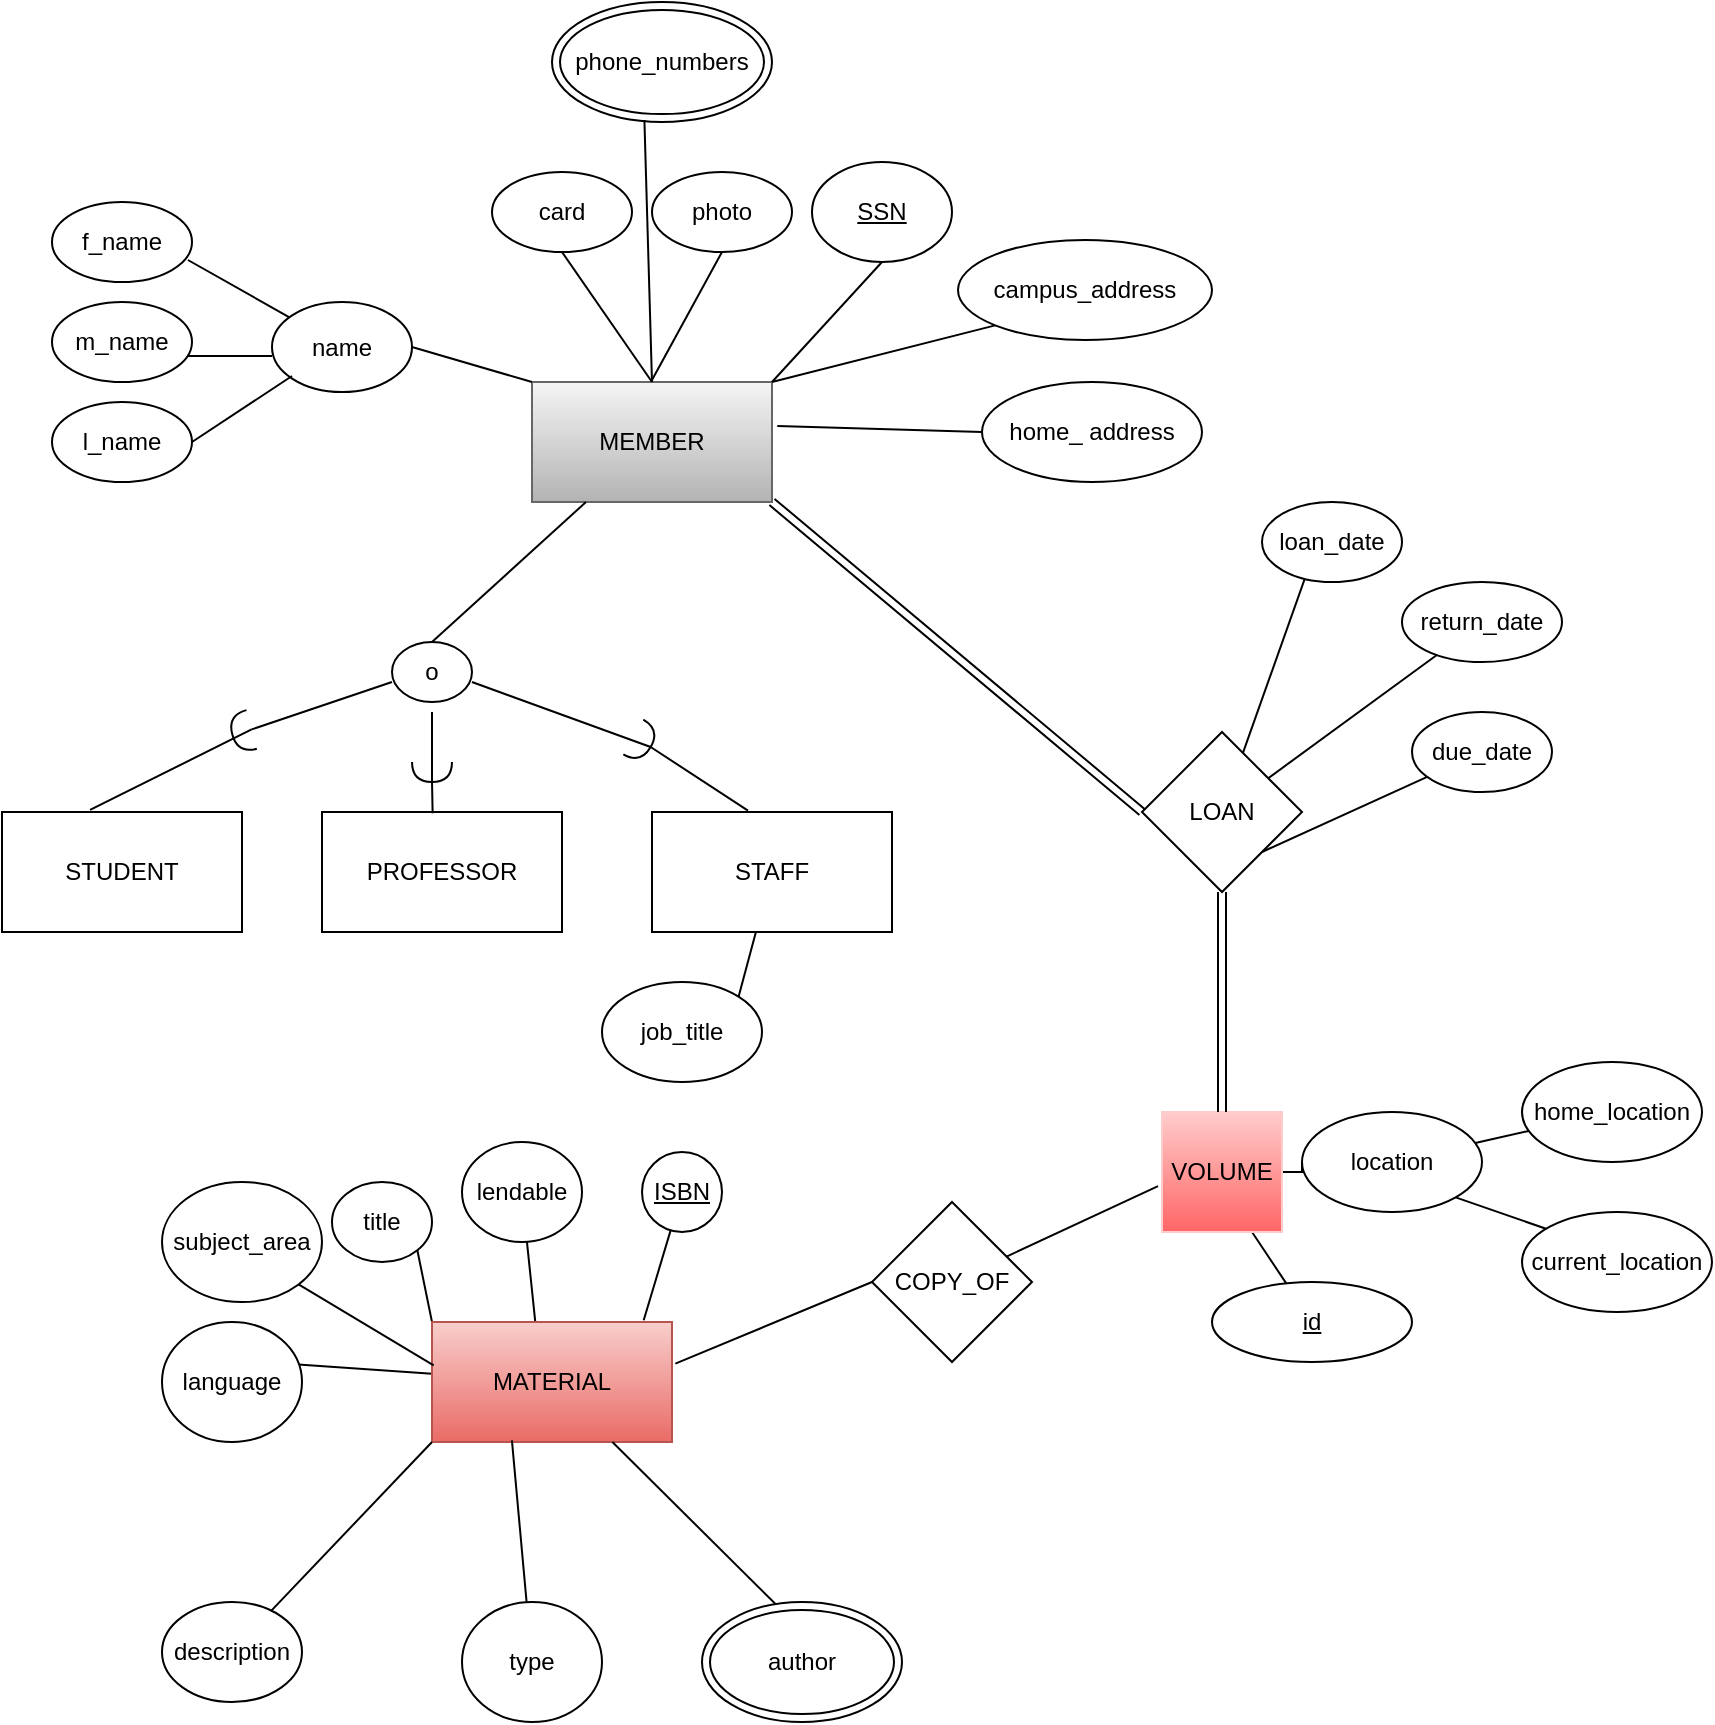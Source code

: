 <mxfile version="12.8.5" type="device"><diagram id="5pW0TgrFr7abdG8exr_a" name="Page-1"><mxGraphModel dx="2062" dy="1144" grid="1" gridSize="10" guides="1" tooltips="1" connect="1" arrows="1" fold="1" page="1" pageScale="1" pageWidth="850" pageHeight="1100" math="0" shadow="0"><root><mxCell id="0"/><mxCell id="1" parent="0"/><mxCell id="tGhY_YgKbQJUBF-MHyNE-1" value="MEMBER" style="rounded=0;whiteSpace=wrap;html=1;fillColor=#f5f5f5;strokeColor=#666666;gradientColor=#b3b3b3;" parent="1" vertex="1"><mxGeometry x="345" y="200" width="120" height="60" as="geometry"/></mxCell><mxCell id="tGhY_YgKbQJUBF-MHyNE-25" value="PROFESSOR" style="rounded=0;whiteSpace=wrap;html=1;" parent="1" vertex="1"><mxGeometry x="240" y="415" width="120" height="60" as="geometry"/></mxCell><mxCell id="tGhY_YgKbQJUBF-MHyNE-97" style="edgeStyle=none;rounded=0;orthogonalLoop=1;jettySize=auto;html=1;entryX=1;entryY=0;entryDx=0;entryDy=0;startArrow=none;startFill=0;endArrow=none;endFill=0;" parent="1" source="tGhY_YgKbQJUBF-MHyNE-34" target="tGhY_YgKbQJUBF-MHyNE-40" edge="1"><mxGeometry relative="1" as="geometry"/></mxCell><mxCell id="tGhY_YgKbQJUBF-MHyNE-34" value="STAFF" style="rounded=0;whiteSpace=wrap;html=1;" parent="1" vertex="1"><mxGeometry x="405" y="415" width="120" height="60" as="geometry"/></mxCell><mxCell id="tGhY_YgKbQJUBF-MHyNE-2" value="" style="endArrow=none;html=1;entryX=0.5;entryY=1;entryDx=0;entryDy=0;" parent="1" target="tGhY_YgKbQJUBF-MHyNE-3" edge="1"><mxGeometry width="50" height="50" relative="1" as="geometry"><mxPoint x="465" y="200" as="sourcePoint"/><mxPoint x="515" y="150" as="targetPoint"/></mxGeometry></mxCell><mxCell id="tGhY_YgKbQJUBF-MHyNE-3" value="&lt;u&gt;SSN&lt;/u&gt;" style="ellipse;whiteSpace=wrap;html=1;" parent="1" vertex="1"><mxGeometry x="485" y="90" width="70" height="50" as="geometry"/></mxCell><mxCell id="tGhY_YgKbQJUBF-MHyNE-4" value="campus_address" style="ellipse;whiteSpace=wrap;html=1;" parent="1" vertex="1"><mxGeometry x="558" y="129" width="127" height="50" as="geometry"/></mxCell><mxCell id="tGhY_YgKbQJUBF-MHyNE-41" value="home_ address" style="ellipse;whiteSpace=wrap;html=1;" parent="1" vertex="1"><mxGeometry x="570" y="200" width="110" height="50" as="geometry"/></mxCell><mxCell id="tGhY_YgKbQJUBF-MHyNE-6" value="photo" style="ellipse;whiteSpace=wrap;html=1;" parent="1" vertex="1"><mxGeometry x="405" y="95" width="70" height="40" as="geometry"/></mxCell><mxCell id="tGhY_YgKbQJUBF-MHyNE-7" value="card" style="ellipse;whiteSpace=wrap;html=1;" parent="1" vertex="1"><mxGeometry x="325" y="95" width="70" height="40" as="geometry"/></mxCell><mxCell id="tGhY_YgKbQJUBF-MHyNE-8" value="name" style="ellipse;whiteSpace=wrap;html=1;strokeColor=#000000;direction=west;" parent="1" vertex="1"><mxGeometry x="215" y="160" width="70" height="45" as="geometry"/></mxCell><mxCell id="tGhY_YgKbQJUBF-MHyNE-9" value="phone_numbers" style="ellipse;shape=doubleEllipse;whiteSpace=wrap;html=1;" parent="1" vertex="1"><mxGeometry x="355" y="10" width="110" height="60" as="geometry"/></mxCell><mxCell id="tGhY_YgKbQJUBF-MHyNE-10" value="f_name" style="ellipse;whiteSpace=wrap;html=1;strokeColor=#000000;" parent="1" vertex="1"><mxGeometry x="105" y="110" width="70" height="40" as="geometry"/></mxCell><mxCell id="tGhY_YgKbQJUBF-MHyNE-11" value="m_name" style="ellipse;whiteSpace=wrap;html=1;" parent="1" vertex="1"><mxGeometry x="105" y="160" width="70" height="40" as="geometry"/></mxCell><mxCell id="tGhY_YgKbQJUBF-MHyNE-12" value="l_name" style="ellipse;whiteSpace=wrap;html=1;" parent="1" vertex="1"><mxGeometry x="105" y="210" width="70" height="40" as="geometry"/></mxCell><mxCell id="tGhY_YgKbQJUBF-MHyNE-13" value="" style="endArrow=none;html=1;entryX=0.971;entryY=0.725;entryDx=0;entryDy=0;entryPerimeter=0;" parent="1" source="tGhY_YgKbQJUBF-MHyNE-8" target="tGhY_YgKbQJUBF-MHyNE-10" edge="1"><mxGeometry width="50" height="50" relative="1" as="geometry"><mxPoint x="185" y="220" as="sourcePoint"/><mxPoint x="235" y="170" as="targetPoint"/></mxGeometry></mxCell><mxCell id="tGhY_YgKbQJUBF-MHyNE-14" value="" style="endArrow=none;html=1;entryX=0.971;entryY=0.675;entryDx=0;entryDy=0;entryPerimeter=0;" parent="1" target="tGhY_YgKbQJUBF-MHyNE-11" edge="1"><mxGeometry width="50" height="50" relative="1" as="geometry"><mxPoint x="215" y="187" as="sourcePoint"/><mxPoint x="182.97" y="149" as="targetPoint"/><Array as="points"/></mxGeometry></mxCell><mxCell id="tGhY_YgKbQJUBF-MHyNE-15" value="" style="endArrow=none;html=1;entryX=1;entryY=0.5;entryDx=0;entryDy=0;" parent="1" target="tGhY_YgKbQJUBF-MHyNE-12" edge="1"><mxGeometry width="50" height="50" relative="1" as="geometry"><mxPoint x="225" y="197" as="sourcePoint"/><mxPoint x="182.97" y="197" as="targetPoint"/><Array as="points"/></mxGeometry></mxCell><mxCell id="tGhY_YgKbQJUBF-MHyNE-16" value="" style="endArrow=none;html=1;entryX=0;entryY=1;entryDx=0;entryDy=0;exitX=1;exitY=0;exitDx=0;exitDy=0;" parent="1" source="tGhY_YgKbQJUBF-MHyNE-1" target="tGhY_YgKbQJUBF-MHyNE-4" edge="1"><mxGeometry width="50" height="50" relative="1" as="geometry"><mxPoint x="475" y="210" as="sourcePoint"/><mxPoint x="530" y="150" as="targetPoint"/></mxGeometry></mxCell><mxCell id="tGhY_YgKbQJUBF-MHyNE-17" value="" style="endArrow=none;html=1;entryX=0.5;entryY=1;entryDx=0;entryDy=0;" parent="1" target="tGhY_YgKbQJUBF-MHyNE-6" edge="1"><mxGeometry width="50" height="50" relative="1" as="geometry"><mxPoint x="405" y="199" as="sourcePoint"/><mxPoint x="576.716" y="182.678" as="targetPoint"/></mxGeometry></mxCell><mxCell id="tGhY_YgKbQJUBF-MHyNE-18" value="" style="endArrow=none;html=1;entryX=0.5;entryY=1;entryDx=0;entryDy=0;exitX=0.5;exitY=0;exitDx=0;exitDy=0;" parent="1" source="tGhY_YgKbQJUBF-MHyNE-1" target="tGhY_YgKbQJUBF-MHyNE-7" edge="1"><mxGeometry width="50" height="50" relative="1" as="geometry"><mxPoint x="433" y="208.98" as="sourcePoint"/><mxPoint x="450" y="145" as="targetPoint"/></mxGeometry></mxCell><mxCell id="tGhY_YgKbQJUBF-MHyNE-19" value="" style="endArrow=none;html=1;entryX=0.42;entryY=0.983;entryDx=0;entryDy=0;exitX=0.5;exitY=0;exitDx=0;exitDy=0;entryPerimeter=0;" parent="1" source="tGhY_YgKbQJUBF-MHyNE-1" target="tGhY_YgKbQJUBF-MHyNE-9" edge="1"><mxGeometry width="50" height="50" relative="1" as="geometry"><mxPoint x="409" y="211.98" as="sourcePoint"/><mxPoint x="380.01" y="155" as="targetPoint"/></mxGeometry></mxCell><mxCell id="tGhY_YgKbQJUBF-MHyNE-20" value="" style="endArrow=none;html=1;entryX=0;entryY=0.5;entryDx=0;entryDy=0;exitX=0;exitY=0;exitDx=0;exitDy=0;" parent="1" source="tGhY_YgKbQJUBF-MHyNE-1" target="tGhY_YgKbQJUBF-MHyNE-8" edge="1"><mxGeometry width="50" height="50" relative="1" as="geometry"><mxPoint x="409" y="211.98" as="sourcePoint"/><mxPoint x="370" y="150" as="targetPoint"/></mxGeometry></mxCell><mxCell id="tGhY_YgKbQJUBF-MHyNE-31" value="" style="rounded=0;orthogonalLoop=1;jettySize=auto;html=1;endArrow=none;endFill=0;entryX=0.5;entryY=0;entryDx=0;entryDy=0;" parent="1" source="tGhY_YgKbQJUBF-MHyNE-1" target="tGhY_YgKbQJUBF-MHyNE-30" edge="1"><mxGeometry relative="1" as="geometry"><mxPoint x="405" y="260" as="sourcePoint"/><mxPoint x="405" y="310" as="targetPoint"/></mxGeometry></mxCell><mxCell id="tGhY_YgKbQJUBF-MHyNE-40" value="job_title" style="ellipse;whiteSpace=wrap;html=1;strokeColor=#000000;" parent="1" vertex="1"><mxGeometry x="380" y="500" width="80" height="50" as="geometry"/></mxCell><mxCell id="tGhY_YgKbQJUBF-MHyNE-43" value="" style="endArrow=none;html=1;exitX=1.022;exitY=0.367;exitDx=0;exitDy=0;entryX=0;entryY=0.5;entryDx=0;entryDy=0;exitPerimeter=0;" parent="1" source="tGhY_YgKbQJUBF-MHyNE-1" target="tGhY_YgKbQJUBF-MHyNE-41" edge="1"><mxGeometry width="50" height="50" relative="1" as="geometry"><mxPoint x="465" y="300" as="sourcePoint"/><mxPoint x="515" y="250" as="targetPoint"/></mxGeometry></mxCell><mxCell id="tGhY_YgKbQJUBF-MHyNE-44" value="" style="endArrow=none;html=1;exitX=1;exitY=0.5;exitDx=0;exitDy=0;entryX=0.4;entryY=-0.012;entryDx=0;entryDy=0;entryPerimeter=0;" parent="1" source="tGhY_YgKbQJUBF-MHyNE-36" target="tGhY_YgKbQJUBF-MHyNE-34" edge="1"><mxGeometry width="50" height="50" relative="1" as="geometry"><mxPoint x="340" y="395" as="sourcePoint"/><mxPoint x="400" y="385" as="targetPoint"/></mxGeometry></mxCell><mxCell id="tGhY_YgKbQJUBF-MHyNE-54" style="rounded=0;orthogonalLoop=1;jettySize=auto;html=1;entryX=0.5;entryY=0;entryDx=0;entryDy=0;startArrow=none;startFill=0;endArrow=none;endFill=0;" parent="1" source="tGhY_YgKbQJUBF-MHyNE-45" target="tGhY_YgKbQJUBF-MHyNE-55" edge="1"><mxGeometry relative="1" as="geometry"><mxPoint x="800" y="465" as="targetPoint"/></mxGeometry></mxCell><mxCell id="tGhY_YgKbQJUBF-MHyNE-45" value="LOAN" style="rhombus;whiteSpace=wrap;html=1;strokeColor=#000000;" parent="1" vertex="1"><mxGeometry x="650" y="375" width="80" height="80" as="geometry"/></mxCell><mxCell id="tGhY_YgKbQJUBF-MHyNE-48" value="" style="shape=link;html=1;exitX=0;exitY=0.5;exitDx=0;exitDy=0;entryX=1;entryY=1;entryDx=0;entryDy=0;" parent="1" source="tGhY_YgKbQJUBF-MHyNE-45" target="tGhY_YgKbQJUBF-MHyNE-1" edge="1"><mxGeometry width="50" height="50" relative="1" as="geometry"><mxPoint x="270" y="430" as="sourcePoint"/><mxPoint x="470" y="240" as="targetPoint"/></mxGeometry></mxCell><mxCell id="tGhY_YgKbQJUBF-MHyNE-57" value="" style="rounded=0;orthogonalLoop=1;jettySize=auto;html=1;endArrow=none;endFill=0;" parent="1" source="tGhY_YgKbQJUBF-MHyNE-45" target="tGhY_YgKbQJUBF-MHyNE-56" edge="1"><mxGeometry relative="1" as="geometry"/></mxCell><mxCell id="tGhY_YgKbQJUBF-MHyNE-55" value="loan_date" style="ellipse;whiteSpace=wrap;html=1;strokeColor=#000000;" parent="1" vertex="1"><mxGeometry x="710" y="260" width="70" height="40" as="geometry"/></mxCell><mxCell id="tGhY_YgKbQJUBF-MHyNE-99" value="" style="edgeStyle=none;rounded=0;orthogonalLoop=1;jettySize=auto;html=1;startArrow=none;startFill=0;endArrow=none;endFill=0;exitX=1;exitY=1;exitDx=0;exitDy=0;" parent="1" source="tGhY_YgKbQJUBF-MHyNE-45" target="tGhY_YgKbQJUBF-MHyNE-98" edge="1"><mxGeometry relative="1" as="geometry"><mxPoint x="690" y="455" as="sourcePoint"/></mxGeometry></mxCell><mxCell id="tGhY_YgKbQJUBF-MHyNE-56" value="return_date" style="ellipse;whiteSpace=wrap;html=1;strokeColor=#000000;" parent="1" vertex="1"><mxGeometry x="780" y="300" width="80" height="40" as="geometry"/></mxCell><mxCell id="tGhY_YgKbQJUBF-MHyNE-98" value="due_date" style="ellipse;whiteSpace=wrap;html=1;strokeColor=#000000;" parent="1" vertex="1"><mxGeometry x="785" y="365" width="70" height="40" as="geometry"/></mxCell><mxCell id="tGhY_YgKbQJUBF-MHyNE-64" style="edgeStyle=orthogonalEdgeStyle;rounded=0;orthogonalLoop=1;jettySize=auto;html=1;exitX=1;exitY=0.5;exitDx=0;exitDy=0;entryX=0;entryY=0.5;entryDx=0;entryDy=0;endArrow=none;endFill=0;" parent="1" source="tGhY_YgKbQJUBF-MHyNE-60" target="tGhY_YgKbQJUBF-MHyNE-61" edge="1"><mxGeometry relative="1" as="geometry"/></mxCell><mxCell id="tGhY_YgKbQJUBF-MHyNE-66" style="rounded=0;orthogonalLoop=1;jettySize=auto;html=1;exitX=0.75;exitY=1;exitDx=0;exitDy=0;startArrow=none;startFill=0;endArrow=none;endFill=0;" parent="1" source="tGhY_YgKbQJUBF-MHyNE-60" target="tGhY_YgKbQJUBF-MHyNE-62" edge="1"><mxGeometry relative="1" as="geometry"/></mxCell><mxCell id="tGhY_YgKbQJUBF-MHyNE-71" style="rounded=0;orthogonalLoop=1;jettySize=auto;html=1;exitX=-0.033;exitY=0.617;exitDx=0;exitDy=0;startArrow=none;startFill=0;endArrow=none;endFill=0;exitPerimeter=0;" parent="1" source="tGhY_YgKbQJUBF-MHyNE-60" target="tGhY_YgKbQJUBF-MHyNE-70" edge="1"><mxGeometry relative="1" as="geometry"/></mxCell><mxCell id="tGhY_YgKbQJUBF-MHyNE-60" value="VOLUME" style="whiteSpace=wrap;html=1;aspect=fixed;strokeColor=#FFCCCC;fillColor=#FFCCCC;gradientColor=#FF6666;" parent="1" vertex="1"><mxGeometry x="660" y="565" width="60" height="60" as="geometry"/></mxCell><mxCell id="tGhY_YgKbQJUBF-MHyNE-101" value="" style="edgeStyle=none;rounded=0;orthogonalLoop=1;jettySize=auto;html=1;startArrow=none;startFill=0;endArrow=none;endFill=0;" parent="1" source="tGhY_YgKbQJUBF-MHyNE-61" target="tGhY_YgKbQJUBF-MHyNE-100" edge="1"><mxGeometry relative="1" as="geometry"/></mxCell><mxCell id="tGhY_YgKbQJUBF-MHyNE-102" style="edgeStyle=none;rounded=0;orthogonalLoop=1;jettySize=auto;html=1;exitX=1;exitY=1;exitDx=0;exitDy=0;startArrow=none;startFill=0;endArrow=none;endFill=0;" parent="1" source="tGhY_YgKbQJUBF-MHyNE-61" edge="1"><mxGeometry relative="1" as="geometry"><mxPoint x="900" y="640" as="targetPoint"/></mxGeometry></mxCell><mxCell id="tGhY_YgKbQJUBF-MHyNE-61" value="location" style="ellipse;whiteSpace=wrap;html=1;strokeColor=#000000;" parent="1" vertex="1"><mxGeometry x="730" y="565" width="90" height="50" as="geometry"/></mxCell><mxCell id="tGhY_YgKbQJUBF-MHyNE-100" value="home_location" style="ellipse;whiteSpace=wrap;html=1;strokeColor=#000000;" parent="1" vertex="1"><mxGeometry x="840" y="540" width="90" height="50" as="geometry"/></mxCell><mxCell id="tGhY_YgKbQJUBF-MHyNE-62" value="id" style="ellipse;whiteSpace=wrap;html=1;align=center;fontStyle=4;strokeColor=#000000;" parent="1" vertex="1"><mxGeometry x="685" y="650" width="100" height="40" as="geometry"/></mxCell><mxCell id="tGhY_YgKbQJUBF-MHyNE-73" style="rounded=0;orthogonalLoop=1;jettySize=auto;html=1;exitX=0;exitY=0.5;exitDx=0;exitDy=0;entryX=1.014;entryY=0.347;entryDx=0;entryDy=0;entryPerimeter=0;startArrow=none;startFill=0;endArrow=none;endFill=0;" parent="1" source="tGhY_YgKbQJUBF-MHyNE-70" target="tGhY_YgKbQJUBF-MHyNE-72" edge="1"><mxGeometry relative="1" as="geometry"><mxPoint x="380" y="680" as="sourcePoint"/></mxGeometry></mxCell><mxCell id="tGhY_YgKbQJUBF-MHyNE-70" value="COPY_OF" style="rhombus;whiteSpace=wrap;html=1;strokeColor=#000000;" parent="1" vertex="1"><mxGeometry x="515" y="610" width="80" height="80" as="geometry"/></mxCell><mxCell id="tGhY_YgKbQJUBF-MHyNE-75" value="" style="rounded=0;orthogonalLoop=1;jettySize=auto;html=1;startArrow=none;startFill=0;endArrow=none;endFill=0;" parent="1" source="tGhY_YgKbQJUBF-MHyNE-72" edge="1"><mxGeometry relative="1" as="geometry"><mxPoint x="210" y="690" as="targetPoint"/></mxGeometry></mxCell><mxCell id="tGhY_YgKbQJUBF-MHyNE-82" style="rounded=0;orthogonalLoop=1;jettySize=auto;html=1;exitX=0;exitY=0;exitDx=0;exitDy=0;entryX=1;entryY=1;entryDx=0;entryDy=0;startArrow=none;startFill=0;endArrow=none;endFill=0;" parent="1" source="tGhY_YgKbQJUBF-MHyNE-72" target="tGhY_YgKbQJUBF-MHyNE-78" edge="1"><mxGeometry relative="1" as="geometry"/></mxCell><mxCell id="tGhY_YgKbQJUBF-MHyNE-104" style="edgeStyle=none;rounded=0;orthogonalLoop=1;jettySize=auto;html=1;exitX=0.431;exitY=0.011;exitDx=0;exitDy=0;startArrow=none;startFill=0;endArrow=none;endFill=0;exitPerimeter=0;" parent="1" source="tGhY_YgKbQJUBF-MHyNE-72" target="tGhY_YgKbQJUBF-MHyNE-80" edge="1"><mxGeometry relative="1" as="geometry"/></mxCell><mxCell id="tGhY_YgKbQJUBF-MHyNE-72" value="MATERIAL" style="rounded=0;whiteSpace=wrap;html=1;strokeColor=#b85450;fillColor=#f8cecc;gradientColor=#ea6b66;" parent="1" vertex="1"><mxGeometry x="295" y="670" width="120" height="60" as="geometry"/></mxCell><mxCell id="tGhY_YgKbQJUBF-MHyNE-86" style="rounded=0;orthogonalLoop=1;jettySize=auto;html=1;exitX=1;exitY=1;exitDx=0;exitDy=0;entryX=0.007;entryY=0.361;entryDx=0;entryDy=0;entryPerimeter=0;startArrow=none;startFill=0;endArrow=none;endFill=0;" parent="1" source="tGhY_YgKbQJUBF-MHyNE-76" target="tGhY_YgKbQJUBF-MHyNE-72" edge="1"><mxGeometry relative="1" as="geometry"/></mxCell><mxCell id="tGhY_YgKbQJUBF-MHyNE-76" value="subject_area" style="ellipse;whiteSpace=wrap;html=1;strokeColor=#000000;" parent="1" vertex="1"><mxGeometry x="160" y="600" width="80" height="60" as="geometry"/></mxCell><mxCell id="tGhY_YgKbQJUBF-MHyNE-78" value="title" style="ellipse;whiteSpace=wrap;html=1;strokeColor=#000000;" parent="1" vertex="1"><mxGeometry x="245" y="600" width="50" height="40" as="geometry"/></mxCell><mxCell id="tGhY_YgKbQJUBF-MHyNE-85" value="" style="rounded=0;orthogonalLoop=1;jettySize=auto;html=1;startArrow=none;startFill=0;endArrow=none;endFill=0;exitX=0.882;exitY=-0.014;exitDx=0;exitDy=0;exitPerimeter=0;" parent="1" source="tGhY_YgKbQJUBF-MHyNE-72" target="tGhY_YgKbQJUBF-MHyNE-84" edge="1"><mxGeometry relative="1" as="geometry"/></mxCell><mxCell id="tGhY_YgKbQJUBF-MHyNE-80" value="lendable" style="ellipse;whiteSpace=wrap;html=1;strokeColor=#000000;" parent="1" vertex="1"><mxGeometry x="310" y="580" width="60" height="50" as="geometry"/></mxCell><mxCell id="tGhY_YgKbQJUBF-MHyNE-84" value="&lt;u&gt;ISBN&lt;/u&gt;" style="ellipse;whiteSpace=wrap;html=1;strokeColor=#000000;" parent="1" vertex="1"><mxGeometry x="400" y="585" width="40" height="40" as="geometry"/></mxCell><mxCell id="tGhY_YgKbQJUBF-MHyNE-77" value="language" style="ellipse;whiteSpace=wrap;html=1;strokeColor=#000000;" parent="1" vertex="1"><mxGeometry x="160" y="670" width="70" height="60" as="geometry"/></mxCell><mxCell id="tGhY_YgKbQJUBF-MHyNE-90" value="" style="edgeStyle=none;rounded=0;orthogonalLoop=1;jettySize=auto;html=1;startArrow=none;startFill=0;endArrow=none;endFill=0;exitX=0.333;exitY=0.986;exitDx=0;exitDy=0;exitPerimeter=0;" parent="1" source="tGhY_YgKbQJUBF-MHyNE-72" target="tGhY_YgKbQJUBF-MHyNE-89" edge="1"><mxGeometry relative="1" as="geometry"/></mxCell><mxCell id="tGhY_YgKbQJUBF-MHyNE-91" value="" style="edgeStyle=none;rounded=0;orthogonalLoop=1;jettySize=auto;html=1;startArrow=none;startFill=0;endArrow=none;endFill=0;entryX=0;entryY=1;entryDx=0;entryDy=0;" parent="1" source="tGhY_YgKbQJUBF-MHyNE-87" target="tGhY_YgKbQJUBF-MHyNE-72" edge="1"><mxGeometry relative="1" as="geometry"/></mxCell><mxCell id="tGhY_YgKbQJUBF-MHyNE-87" value="description" style="ellipse;whiteSpace=wrap;html=1;strokeColor=#000000;" parent="1" vertex="1"><mxGeometry x="160" y="810" width="70" height="50" as="geometry"/></mxCell><mxCell id="tGhY_YgKbQJUBF-MHyNE-93" value="" style="edgeStyle=none;rounded=0;orthogonalLoop=1;jettySize=auto;html=1;startArrow=none;startFill=0;endArrow=none;endFill=0;" parent="1" source="tGhY_YgKbQJUBF-MHyNE-72" edge="1"><mxGeometry relative="1" as="geometry"><mxPoint x="472.669" y="816.899" as="targetPoint"/></mxGeometry></mxCell><mxCell id="tGhY_YgKbQJUBF-MHyNE-89" value="type" style="ellipse;whiteSpace=wrap;html=1;strokeColor=#000000;" parent="1" vertex="1"><mxGeometry x="310" y="810" width="70" height="60" as="geometry"/></mxCell><mxCell id="tGhY_YgKbQJUBF-MHyNE-94" value="author" style="ellipse;shape=doubleEllipse;whiteSpace=wrap;html=1;strokeColor=#000000;" parent="1" vertex="1"><mxGeometry x="430" y="810" width="100" height="60" as="geometry"/></mxCell><mxCell id="tGhY_YgKbQJUBF-MHyNE-95" value="" style="shape=link;html=1;startArrow=none;startFill=0;endArrow=none;endFill=0;exitX=0.5;exitY=1;exitDx=0;exitDy=0;" parent="1" source="tGhY_YgKbQJUBF-MHyNE-45" target="tGhY_YgKbQJUBF-MHyNE-60" edge="1"><mxGeometry width="50" height="50" relative="1" as="geometry"><mxPoint x="290" y="415" as="sourcePoint"/><mxPoint x="340" y="365" as="targetPoint"/></mxGeometry></mxCell><mxCell id="tGhY_YgKbQJUBF-MHyNE-103" value="current_location" style="ellipse;whiteSpace=wrap;html=1;strokeColor=#000000;" parent="1" vertex="1"><mxGeometry x="840" y="615" width="95" height="50" as="geometry"/></mxCell><mxCell id="FWPeSgeLYEg7rIvZ2aw--9" style="edgeStyle=none;rounded=0;orthogonalLoop=1;jettySize=auto;html=1;exitX=1;exitY=0.5;exitDx=0;exitDy=0;endArrow=none;endFill=0;exitPerimeter=0;entryX=0.461;entryY=0.011;entryDx=0;entryDy=0;entryPerimeter=0;" edge="1" parent="1" source="tGhY_YgKbQJUBF-MHyNE-32" target="tGhY_YgKbQJUBF-MHyNE-25"><mxGeometry relative="1" as="geometry"><mxPoint x="297" y="415" as="targetPoint"/></mxGeometry></mxCell><mxCell id="tGhY_YgKbQJUBF-MHyNE-30" value="o" style="ellipse;whiteSpace=wrap;html=1;strokeColor=#000000;" parent="1" vertex="1"><mxGeometry x="275" y="330" width="40" height="30" as="geometry"/></mxCell><mxCell id="FWPeSgeLYEg7rIvZ2aw--2" value="STUDENT" style="rounded=0;whiteSpace=wrap;html=1;" vertex="1" parent="1"><mxGeometry x="80" y="415" width="120" height="60" as="geometry"/></mxCell><mxCell id="FWPeSgeLYEg7rIvZ2aw--3" value="" style="rounded=0;orthogonalLoop=1;jettySize=auto;html=1;endArrow=none;endFill=0;entryX=0.367;entryY=-0.017;entryDx=0;entryDy=0;exitX=0;exitY=0.5;exitDx=0;exitDy=0;entryPerimeter=0;" edge="1" parent="1" source="FWPeSgeLYEg7rIvZ2aw--4" target="FWPeSgeLYEg7rIvZ2aw--2"><mxGeometry relative="1" as="geometry"><mxPoint x="305" y="285" as="sourcePoint"/><mxPoint x="305" y="345" as="targetPoint"/></mxGeometry></mxCell><mxCell id="FWPeSgeLYEg7rIvZ2aw--4" value="" style="shape=requiredInterface;html=1;verticalLabelPosition=bottom;strokeColor=#000000;direction=south;rotation=75;" vertex="1" parent="1"><mxGeometry x="190" y="370" width="20" height="10" as="geometry"/></mxCell><mxCell id="FWPeSgeLYEg7rIvZ2aw--6" value="" style="rounded=0;orthogonalLoop=1;jettySize=auto;html=1;endArrow=none;endFill=0;entryX=0;entryY=0.5;entryDx=0;entryDy=0;exitX=0;exitY=0.5;exitDx=0;exitDy=0;entryPerimeter=0;" edge="1" parent="1" target="FWPeSgeLYEg7rIvZ2aw--4"><mxGeometry relative="1" as="geometry"><mxPoint x="275" y="350" as="sourcePoint"/><mxPoint x="124.04" y="403.98" as="targetPoint"/></mxGeometry></mxCell><mxCell id="tGhY_YgKbQJUBF-MHyNE-36" value="" style="shape=requiredInterface;html=1;verticalLabelPosition=bottom;strokeColor=#000000;direction=east;rotation=30;" parent="1" vertex="1"><mxGeometry x="395" y="370" width="10" height="20" as="geometry"/></mxCell><mxCell id="FWPeSgeLYEg7rIvZ2aw--8" value="" style="endArrow=none;html=1;exitX=1;exitY=0.5;exitDx=0;exitDy=0;entryX=1;entryY=0.5;entryDx=0;entryDy=0;entryPerimeter=0;" edge="1" parent="1" target="tGhY_YgKbQJUBF-MHyNE-36"><mxGeometry width="50" height="50" relative="1" as="geometry"><mxPoint x="315" y="350" as="sourcePoint"/><mxPoint x="488" y="414.28" as="targetPoint"/></mxGeometry></mxCell><mxCell id="tGhY_YgKbQJUBF-MHyNE-32" value="" style="shape=requiredInterface;html=1;verticalLabelPosition=bottom;strokeColor=#000000;direction=south;" parent="1" vertex="1"><mxGeometry x="285" y="390" width="20" height="10" as="geometry"/></mxCell><mxCell id="FWPeSgeLYEg7rIvZ2aw--10" style="edgeStyle=none;rounded=0;orthogonalLoop=1;jettySize=auto;html=1;exitX=0.5;exitY=1;exitDx=0;exitDy=0;endArrow=none;endFill=0;entryX=1;entryY=0.5;entryDx=0;entryDy=0;entryPerimeter=0;" edge="1" parent="1" target="tGhY_YgKbQJUBF-MHyNE-32"><mxGeometry relative="1" as="geometry"><mxPoint x="295" y="365" as="sourcePoint"/><mxPoint x="298.125" y="415" as="targetPoint"/></mxGeometry></mxCell></root></mxGraphModel></diagram></mxfile>